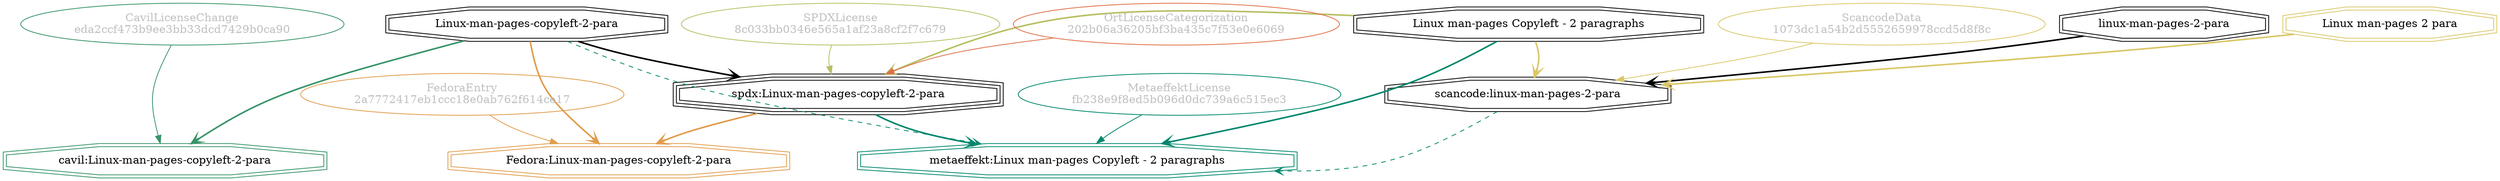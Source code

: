strict digraph {
    node [shape=box];
    graph [splines=curved];
    2694 [label="SPDXLicense\n8c033bb0346e565a1af23a8cf2f7c679"
         ,fontcolor=gray
         ,color="#b8bf62"
         ,fillcolor="beige;1"
         ,shape=ellipse];
    2695 [label="spdx:Linux-man-pages-copyleft-2-para"
         ,shape=tripleoctagon];
    2696 [label="Linux-man-pages-copyleft-2-para"
         ,shape=doubleoctagon];
    2697 [label="Linux man-pages Copyleft - 2 paragraphs"
         ,shape=doubleoctagon];
    8064 [label="FedoraEntry\n2a7772417eb1ccc18e0ab762f614ce17"
         ,fontcolor=gray
         ,color="#e09d4b"
         ,fillcolor="beige;1"
         ,shape=ellipse];
    8065 [label="Fedora:Linux-man-pages-copyleft-2-para"
         ,color="#e09d4b"
         ,shape=doubleoctagon];
    18710 [label="ScancodeData\n1073dc1a54b2d5552659978ccd5d8f8c"
          ,fontcolor=gray
          ,color="#dac767"
          ,fillcolor="beige;1"
          ,shape=ellipse];
    18711 [label="scancode:linux-man-pages-2-para"
          ,shape=doubleoctagon];
    18712 [label="linux-man-pages-2-para"
          ,shape=doubleoctagon];
    18713 [label="Linux man-pages 2 para"
          ,color="#dac767"
          ,shape=doubleoctagon];
    35051 [label="OrtLicenseCategorization\n202b06a36205bf3ba435c7f53e0e6069"
          ,fontcolor=gray
          ,color="#e06f45"
          ,fillcolor="beige;1"
          ,shape=ellipse];
    37108 [label="CavilLicenseChange\neda2ccf473b9ee3bb33dcd7429b0ca90"
          ,fontcolor=gray
          ,color="#379469"
          ,fillcolor="beige;1"
          ,shape=ellipse];
    37109 [label="cavil:Linux-man-pages-copyleft-2-para"
          ,color="#379469"
          ,shape=doubleoctagon];
    44339 [label="MetaeffektLicense\nfb238e9f8ed5b096d0dc739a6c515ec3"
          ,fontcolor=gray
          ,color="#00876c"
          ,fillcolor="beige;1"
          ,shape=ellipse];
    44340 [label="metaeffekt:Linux man-pages Copyleft - 2 paragraphs"
          ,color="#00876c"
          ,shape=doubleoctagon];
    2694 -> 2695 [weight=0.5
                 ,color="#b8bf62"];
    2695 -> 8065 [style=bold
                 ,arrowhead=vee
                 ,weight=0.7
                 ,color="#e09d4b"];
    2695 -> 44340 [style=bold
                  ,arrowhead=vee
                  ,weight=0.7
                  ,color="#00876c"];
    2696 -> 2695 [style=bold
                 ,arrowhead=vee
                 ,weight=0.7];
    2696 -> 8065 [style=bold
                 ,arrowhead=vee
                 ,weight=0.7
                 ,color="#e09d4b"];
    2696 -> 37109 [style=bold
                  ,arrowhead=vee
                  ,weight=0.7
                  ,color="#379469"];
    2696 -> 37109 [style=bold
                  ,arrowhead=vee
                  ,weight=0.7
                  ,color="#379469"];
    2696 -> 44340 [style=dashed
                  ,arrowhead=vee
                  ,weight=0.5
                  ,color="#00876c"];
    2697 -> 2695 [style=bold
                 ,arrowhead=vee
                 ,weight=0.7
                 ,color="#b8bf62"];
    2697 -> 18711 [style=bold
                  ,arrowhead=vee
                  ,weight=0.7
                  ,color="#dac767"];
    2697 -> 44340 [style=bold
                  ,arrowhead=vee
                  ,weight=0.7
                  ,color="#00876c"];
    2697 -> 44340 [style=bold
                  ,arrowhead=vee
                  ,weight=0.7
                  ,color="#00876c"];
    8064 -> 8065 [weight=0.5
                 ,color="#e09d4b"];
    18710 -> 18711 [weight=0.5
                   ,color="#dac767"];
    18711 -> 44340 [style=dashed
                   ,arrowhead=vee
                   ,weight=0.5
                   ,color="#00876c"];
    18712 -> 18711 [style=bold
                   ,arrowhead=vee
                   ,weight=0.7];
    18713 -> 18711 [style=bold
                   ,arrowhead=vee
                   ,weight=0.7
                   ,color="#dac767"];
    35051 -> 2695 [weight=0.5
                  ,color="#e06f45"];
    37108 -> 37109 [weight=0.5
                   ,color="#379469"];
    44339 -> 44340 [weight=0.5
                   ,color="#00876c"];
}
